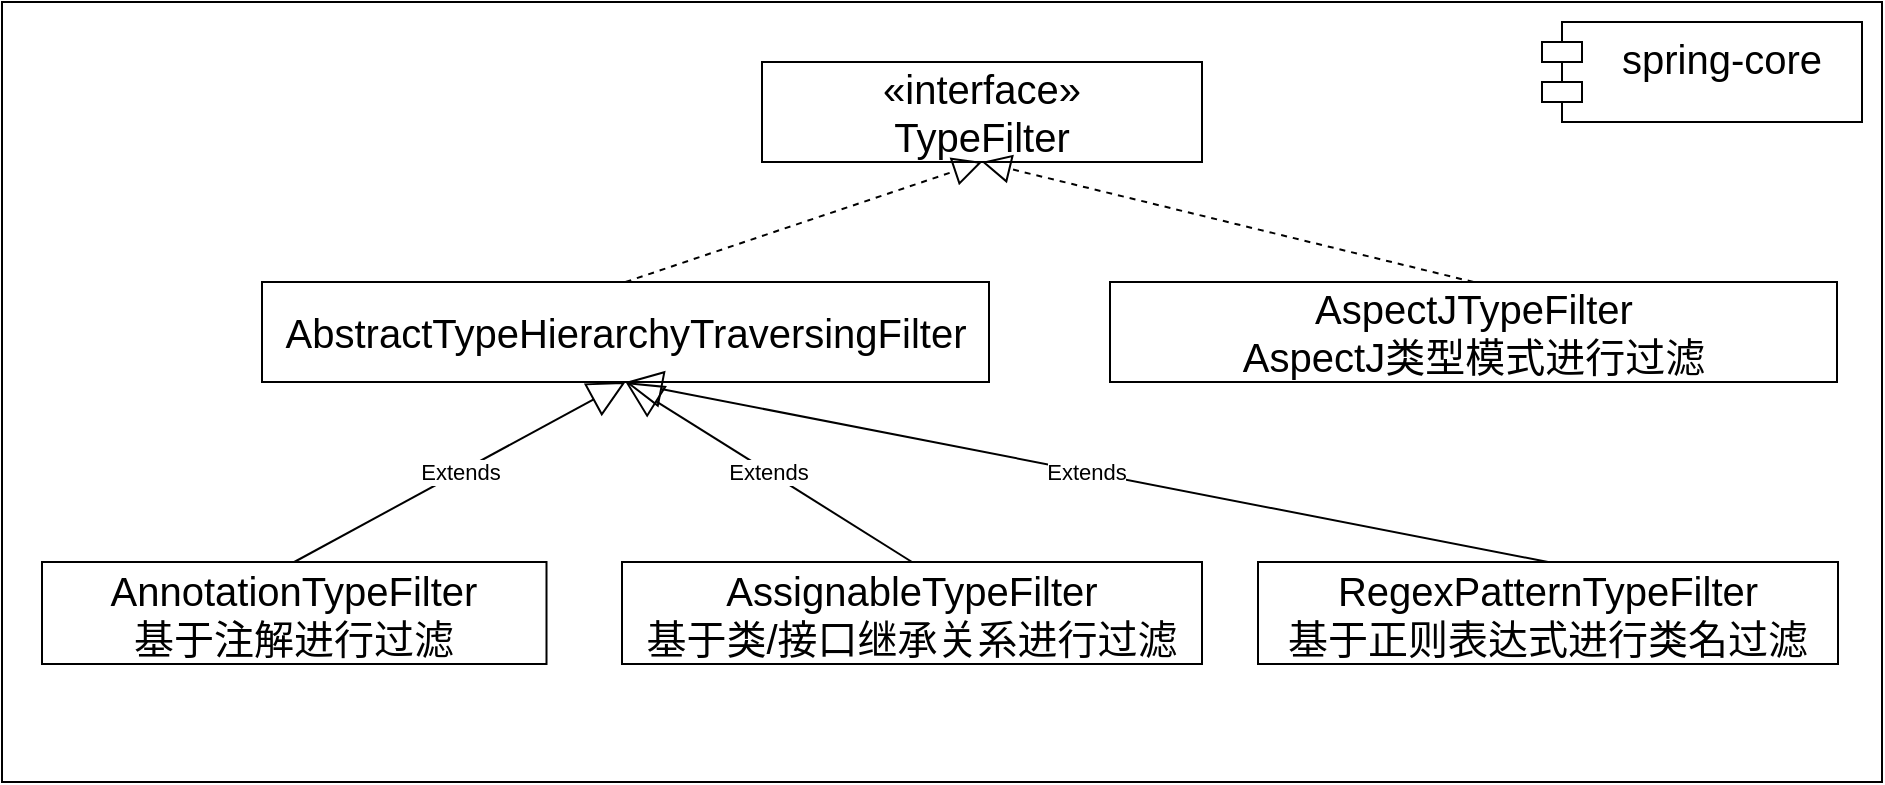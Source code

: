 <mxfile version="26.0.4">
  <diagram name="第 1 页" id="A2wYnKDMZFF023bxGnZ8">
    <mxGraphModel dx="607" dy="844" grid="1" gridSize="10" guides="1" tooltips="1" connect="1" arrows="1" fold="1" page="1" pageScale="1" pageWidth="827" pageHeight="1169" math="0" shadow="0">
      <root>
        <mxCell id="0" />
        <mxCell id="1" parent="0" />
        <mxCell id="lc5mf7nCTQjh2SExQ85K-13" value="" style="rounded=0;whiteSpace=wrap;html=1;" parent="1" vertex="1">
          <mxGeometry x="1150" y="20" width="940" height="390" as="geometry" />
        </mxCell>
        <mxCell id="1i7iyDztXm2SfSE6uJK3-1" value="«interface»&lt;br&gt;TypeFilter" style="html=1;whiteSpace=wrap;fontSize=20;fontStyle=0;" parent="1" vertex="1">
          <mxGeometry x="1530" y="50" width="220" height="50" as="geometry" />
        </mxCell>
        <mxCell id="1i7iyDztXm2SfSE6uJK3-13" value="AnnotationTypeFilter&lt;div&gt;基于注解进行过滤&lt;br&gt;&lt;/div&gt;" style="html=1;whiteSpace=wrap;fontSize=20;verticalAlign=middle;align=center;" parent="1" vertex="1">
          <mxGeometry x="1170" y="300" width="252.25" height="51" as="geometry" />
        </mxCell>
        <mxCell id="1i7iyDztXm2SfSE6uJK3-25" value="AbstractTypeHierarchyTraversingFilter" style="html=1;whiteSpace=wrap;fontSize=20;" parent="1" vertex="1">
          <mxGeometry x="1280" y="160" width="363.5" height="50" as="geometry" />
        </mxCell>
        <mxCell id="lc5mf7nCTQjh2SExQ85K-6" value="" style="endArrow=block;dashed=1;endFill=0;endSize=12;html=1;rounded=0;exitX=0.5;exitY=0;exitDx=0;exitDy=0;entryX=0.5;entryY=1;entryDx=0;entryDy=0;" parent="1" source="1i7iyDztXm2SfSE6uJK3-25" target="1i7iyDztXm2SfSE6uJK3-1" edge="1">
          <mxGeometry width="160" relative="1" as="geometry">
            <mxPoint x="1140" y="130" as="sourcePoint" />
            <mxPoint x="1300" y="130" as="targetPoint" />
          </mxGeometry>
        </mxCell>
        <mxCell id="lc5mf7nCTQjh2SExQ85K-7" value="Extends" style="endArrow=block;endSize=16;endFill=0;html=1;rounded=0;exitX=0.5;exitY=0;exitDx=0;exitDy=0;entryX=0.5;entryY=1;entryDx=0;entryDy=0;" parent="1" source="1i7iyDztXm2SfSE6uJK3-13" target="1i7iyDztXm2SfSE6uJK3-25" edge="1">
          <mxGeometry width="160" relative="1" as="geometry">
            <mxPoint x="1360" y="400" as="sourcePoint" />
            <mxPoint x="1520" y="400" as="targetPoint" />
          </mxGeometry>
        </mxCell>
        <mxCell id="lc5mf7nCTQjh2SExQ85K-15" value="spring-core&lt;div&gt;&lt;br&gt;&lt;/div&gt;" style="shape=module;align=left;spacingLeft=20;align=center;verticalAlign=top;whiteSpace=wrap;html=1;fontSize=20;" parent="1" vertex="1">
          <mxGeometry x="1920" y="30" width="160" height="50" as="geometry" />
        </mxCell>
        <mxCell id="Dl0aHl0LSAV_cRfp30VN-1" value="AssignableTypeFilter&lt;div&gt;基于类/接口继承关系进行过滤&lt;/div&gt;" style="html=1;whiteSpace=wrap;fontSize=20;verticalAlign=middle;align=center;" vertex="1" parent="1">
          <mxGeometry x="1460" y="300" width="290" height="51" as="geometry" />
        </mxCell>
        <mxCell id="Dl0aHl0LSAV_cRfp30VN-2" value="Extends" style="endArrow=block;endSize=16;endFill=0;html=1;rounded=0;exitX=0.5;exitY=0;exitDx=0;exitDy=0;entryX=0.5;entryY=1;entryDx=0;entryDy=0;" edge="1" parent="1" source="Dl0aHl0LSAV_cRfp30VN-1" target="1i7iyDztXm2SfSE6uJK3-25">
          <mxGeometry width="160" relative="1" as="geometry">
            <mxPoint x="1540" y="260" as="sourcePoint" />
            <mxPoint x="1700" y="260" as="targetPoint" />
          </mxGeometry>
        </mxCell>
        <mxCell id="Dl0aHl0LSAV_cRfp30VN-3" value="AspectJTypeFilter&lt;div&gt;AspectJ类型模式进行过滤&lt;br&gt;&lt;/div&gt;" style="html=1;whiteSpace=wrap;fontSize=20;" vertex="1" parent="1">
          <mxGeometry x="1704" y="160" width="363.5" height="50" as="geometry" />
        </mxCell>
        <mxCell id="Dl0aHl0LSAV_cRfp30VN-4" value="" style="endArrow=block;dashed=1;endFill=0;endSize=12;html=1;rounded=0;exitX=0.5;exitY=0;exitDx=0;exitDy=0;entryX=0.5;entryY=1;entryDx=0;entryDy=0;" edge="1" parent="1" source="Dl0aHl0LSAV_cRfp30VN-3" target="1i7iyDztXm2SfSE6uJK3-1">
          <mxGeometry width="160" relative="1" as="geometry">
            <mxPoint x="1850" y="240" as="sourcePoint" />
            <mxPoint x="2010" y="240" as="targetPoint" />
          </mxGeometry>
        </mxCell>
        <mxCell id="Dl0aHl0LSAV_cRfp30VN-5" value="RegexPatternTypeFilter&lt;div&gt;基于正则表达式进行类名过滤&lt;/div&gt;" style="html=1;whiteSpace=wrap;fontSize=20;verticalAlign=middle;align=center;" vertex="1" parent="1">
          <mxGeometry x="1778" y="300" width="290" height="51" as="geometry" />
        </mxCell>
        <mxCell id="Dl0aHl0LSAV_cRfp30VN-6" value="Extends" style="endArrow=block;endSize=16;endFill=0;html=1;rounded=0;exitX=0.5;exitY=0;exitDx=0;exitDy=0;entryX=0.5;entryY=1;entryDx=0;entryDy=0;" edge="1" parent="1" source="Dl0aHl0LSAV_cRfp30VN-5" target="1i7iyDztXm2SfSE6uJK3-25">
          <mxGeometry width="160" relative="1" as="geometry">
            <mxPoint x="1830" y="260" as="sourcePoint" />
            <mxPoint x="1990" y="260" as="targetPoint" />
          </mxGeometry>
        </mxCell>
      </root>
    </mxGraphModel>
  </diagram>
</mxfile>
